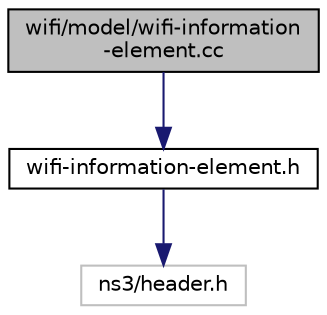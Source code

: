 digraph "wifi/model/wifi-information-element.cc"
{
  edge [fontname="Helvetica",fontsize="10",labelfontname="Helvetica",labelfontsize="10"];
  node [fontname="Helvetica",fontsize="10",shape=record];
  Node1 [label="wifi/model/wifi-information\l-element.cc",height=0.2,width=0.4,color="black", fillcolor="grey75", style="filled", fontcolor="black"];
  Node1 -> Node2 [color="midnightblue",fontsize="10",style="solid"];
  Node2 [label="wifi-information-element.h",height=0.2,width=0.4,color="black", fillcolor="white", style="filled",URL="$d6/d96/wifi-information-element_8h.html"];
  Node2 -> Node3 [color="midnightblue",fontsize="10",style="solid"];
  Node3 [label="ns3/header.h",height=0.2,width=0.4,color="grey75", fillcolor="white", style="filled"];
}
